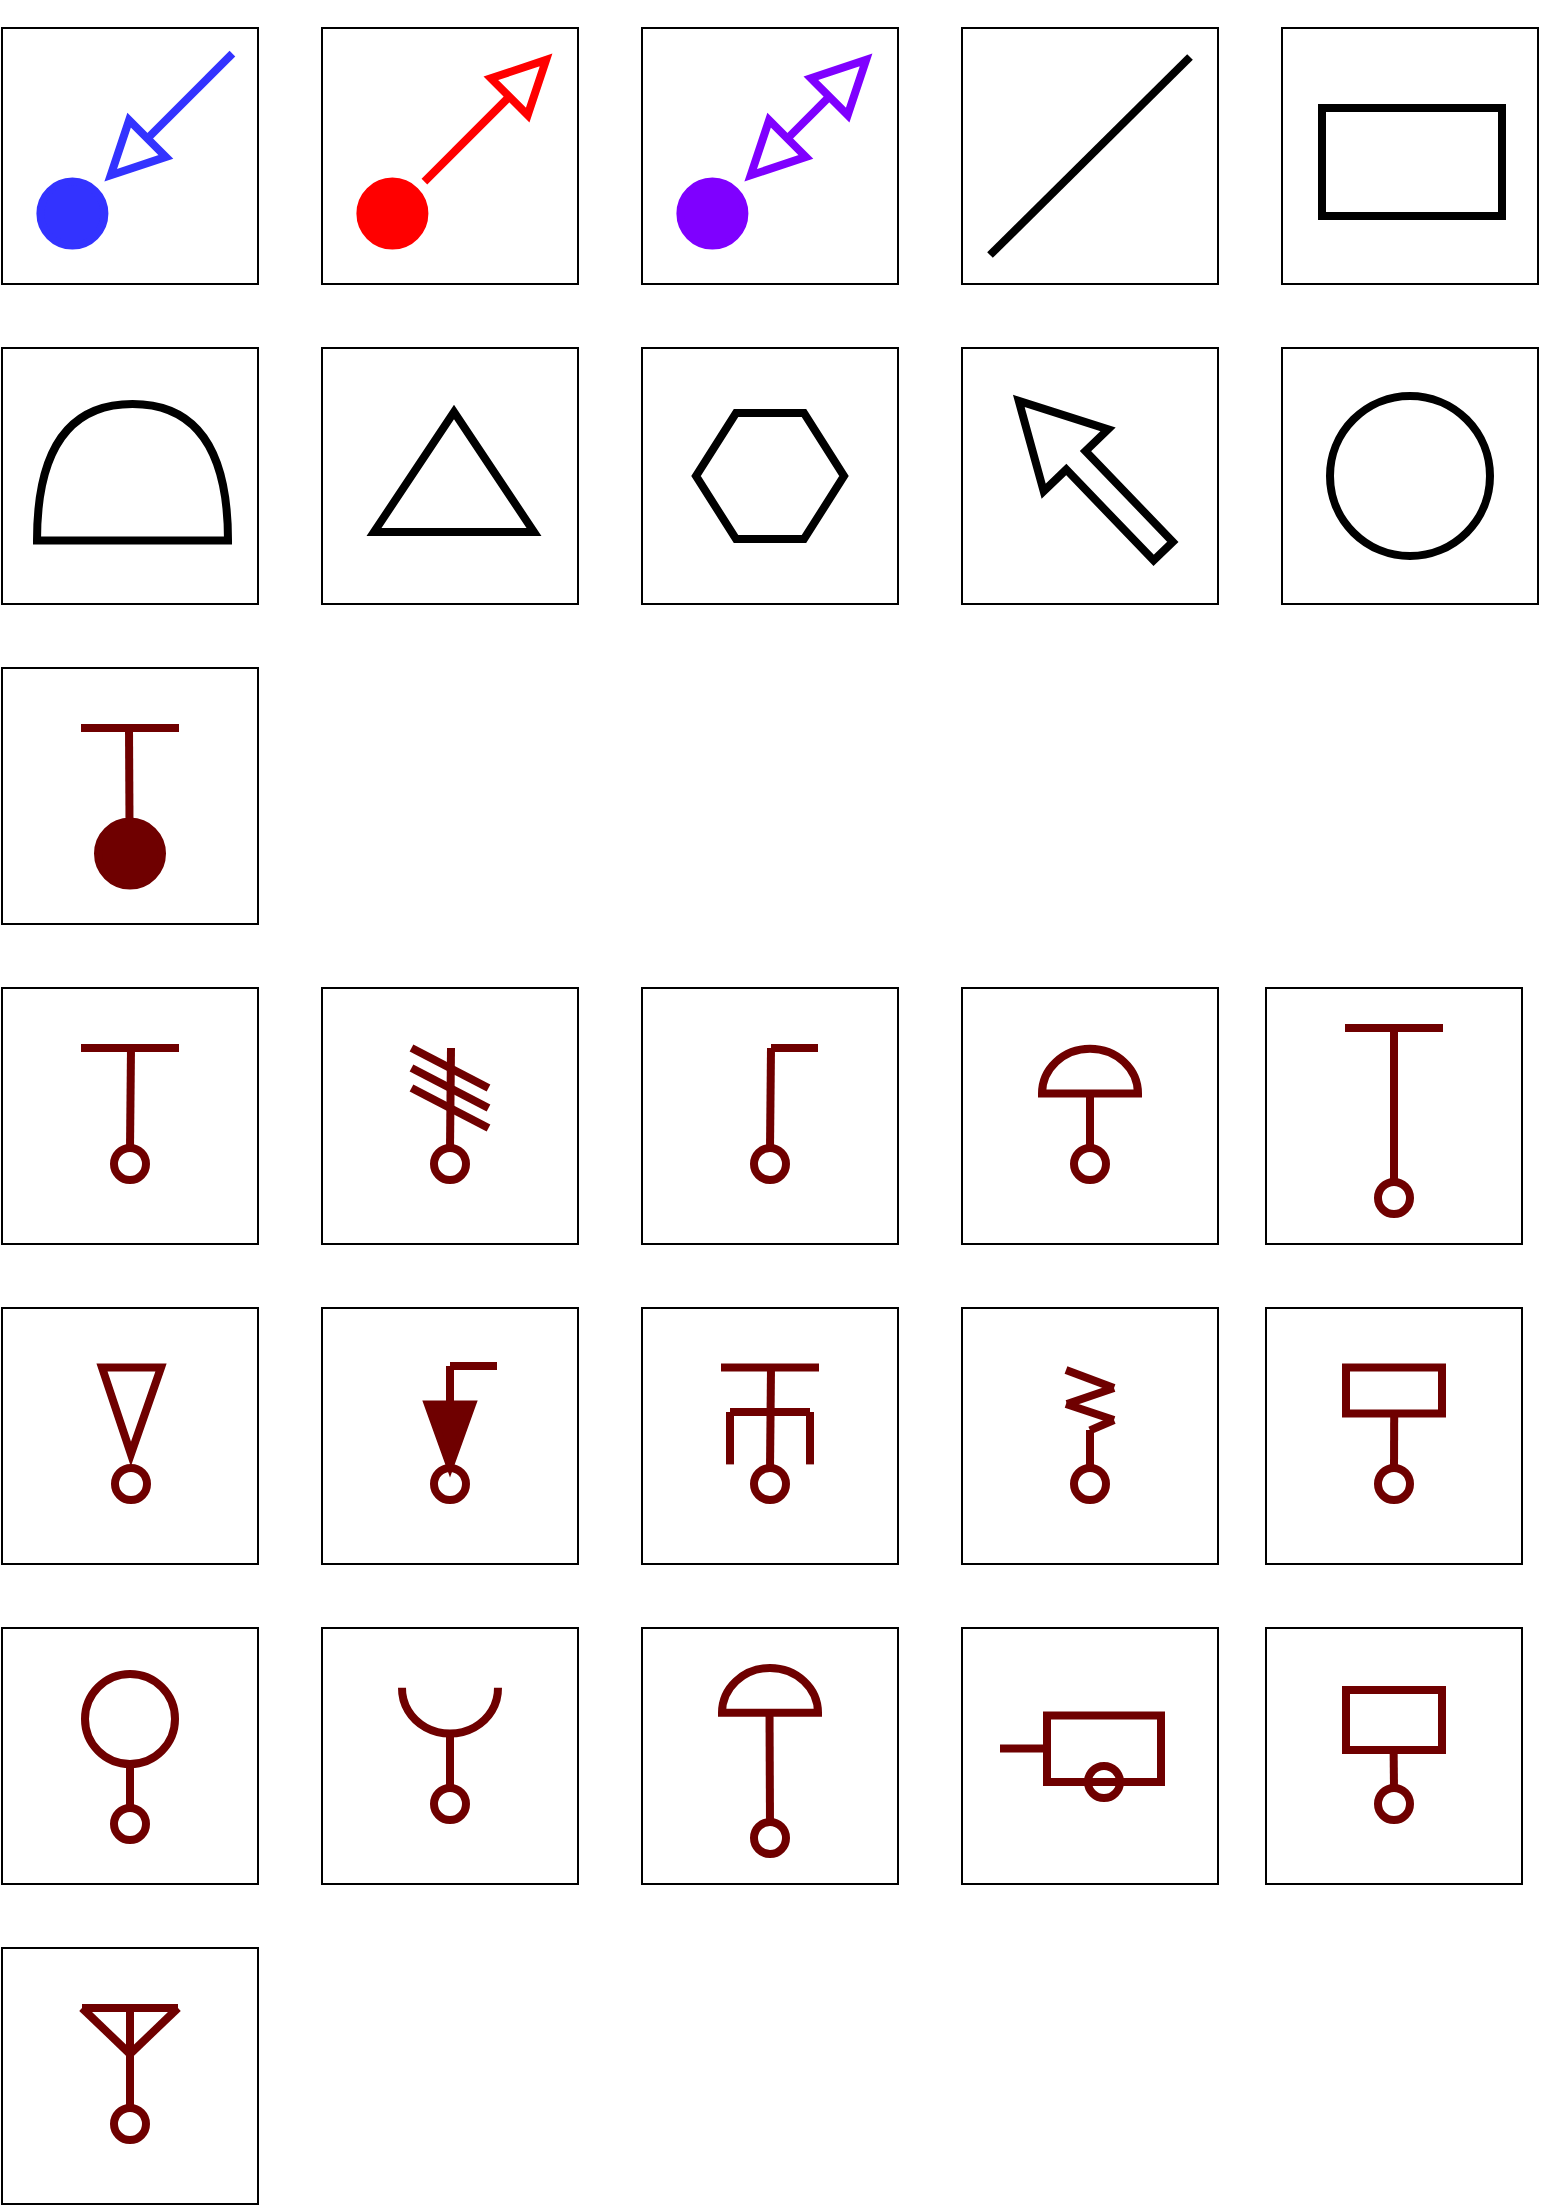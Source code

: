 <mxfile version="20.8.16" type="device" pages="2"><diagram id="C5RBs43oDa-KdzZeNtuy" name="Skey_library"><mxGraphModel dx="1418" dy="637" grid="1" gridSize="1" guides="1" tooltips="1" connect="1" arrows="1" fold="1" page="1" pageScale="1" pageWidth="827" pageHeight="1169" math="0" shadow="0"><root><mxCell id="WIyWlLk6GJQsqaUBKTNV-0"/><mxCell id="WIyWlLk6GJQsqaUBKTNV-1" parent="WIyWlLk6GJQsqaUBKTNV-0"/><mxCell id="C5yRjUSj-Y0laBYEtY_8-11" value="" style="group;aspect=fixed;strokeColor=default;" parent="WIyWlLk6GJQsqaUBKTNV-1" vertex="1" connectable="0"><mxGeometry x="200" y="40" width="128" height="128" as="geometry"/></mxCell><mxCell id="C5yRjUSj-Y0laBYEtY_8-0" value="" style="ellipse;whiteSpace=wrap;html=1;fillColor=#FF0000;strokeWidth=4;strokeColor=#FF0000;fillStyle=solid;" parent="C5yRjUSj-Y0laBYEtY_8-11" vertex="1"><mxGeometry x="19.2" y="76.8" width="32" height="32" as="geometry"/></mxCell><mxCell id="C5yRjUSj-Y0laBYEtY_8-9" value="" style="endArrow=block;html=1;rounded=0;strokeWidth=4;endFill=0;endSize=22;shadow=0;strokeColor=#FF0000;sketch=0;" parent="C5yRjUSj-Y0laBYEtY_8-11" edge="1"><mxGeometry width="50" height="50" relative="1" as="geometry"><mxPoint x="51.2" y="76.8" as="sourcePoint"/><mxPoint x="115.2" y="12.8" as="targetPoint"/></mxGeometry></mxCell><mxCell id="C5yRjUSj-Y0laBYEtY_8-13" value="" style="group;aspect=fixed;strokeColor=default;" parent="WIyWlLk6GJQsqaUBKTNV-1" vertex="1" connectable="0"><mxGeometry x="40" y="40" width="128" height="128" as="geometry"/></mxCell><mxCell id="C5yRjUSj-Y0laBYEtY_8-14" value="" style="ellipse;whiteSpace=wrap;html=1;fillColor=#3333FF;strokeWidth=4;strokeColor=#3333FF;fillStyle=solid;" parent="C5yRjUSj-Y0laBYEtY_8-13" vertex="1"><mxGeometry x="19.2" y="76.8" width="32" height="32" as="geometry"/></mxCell><mxCell id="C5yRjUSj-Y0laBYEtY_8-15" value="" style="endArrow=block;html=1;rounded=0;strokeWidth=4;endFill=0;endSize=22;shadow=0;strokeColor=#3333FF;sketch=0;" parent="C5yRjUSj-Y0laBYEtY_8-13" edge="1"><mxGeometry width="50" height="50" relative="1" as="geometry"><mxPoint x="115.2" y="12.8" as="sourcePoint"/><mxPoint x="51.2" y="76.8" as="targetPoint"/></mxGeometry></mxCell><mxCell id="C5yRjUSj-Y0laBYEtY_8-17" value="" style="group;aspect=fixed;strokeColor=default;" parent="WIyWlLk6GJQsqaUBKTNV-1" vertex="1" connectable="0"><mxGeometry x="360" y="40" width="128" height="128" as="geometry"/></mxCell><mxCell id="C5yRjUSj-Y0laBYEtY_8-18" value="" style="ellipse;whiteSpace=wrap;html=1;fillColor=#7F00FF;strokeWidth=4;strokeColor=#7F00FF;fillStyle=solid;" parent="C5yRjUSj-Y0laBYEtY_8-17" vertex="1"><mxGeometry x="19.2" y="76.8" width="32" height="32" as="geometry"/></mxCell><mxCell id="C5yRjUSj-Y0laBYEtY_8-19" value="" style="endArrow=block;html=1;rounded=0;strokeWidth=4;endFill=0;endSize=22;shadow=0;strokeColor=#7F00FF;sketch=0;startArrow=block;startFill=0;startSize=22;" parent="C5yRjUSj-Y0laBYEtY_8-17" edge="1"><mxGeometry width="50" height="50" relative="1" as="geometry"><mxPoint x="51.2" y="76.8" as="sourcePoint"/><mxPoint x="115.2" y="12.8" as="targetPoint"/></mxGeometry></mxCell><mxCell id="C5yRjUSj-Y0laBYEtY_8-35" value="" style="group" parent="WIyWlLk6GJQsqaUBKTNV-1" vertex="1" connectable="0"><mxGeometry x="520" y="40" width="128" height="128" as="geometry"/></mxCell><mxCell id="C5yRjUSj-Y0laBYEtY_8-30" value="" style="group;strokeColor=default;container=0;" parent="C5yRjUSj-Y0laBYEtY_8-35" vertex="1" connectable="0"><mxGeometry width="128" height="128" as="geometry"/></mxCell><mxCell id="C5yRjUSj-Y0laBYEtY_8-25" value="" style="endArrow=none;html=1;rounded=0;shadow=0;sketch=0;strokeColor=default;strokeWidth=4;startSize=22;endSize=22;" parent="C5yRjUSj-Y0laBYEtY_8-35" edge="1"><mxGeometry width="50" height="50" relative="1" as="geometry"><mxPoint x="14" y="113.5" as="sourcePoint"/><mxPoint x="114" y="14.5" as="targetPoint"/></mxGeometry></mxCell><mxCell id="C5yRjUSj-Y0laBYEtY_8-26" value="" style="group;aspect=fixed;strokeColor=default;container=0;" parent="C5yRjUSj-Y0laBYEtY_8-35" vertex="1" connectable="0"><mxGeometry width="128" height="128" as="geometry"/></mxCell><mxCell id="C5yRjUSj-Y0laBYEtY_8-45" value="" style="group;strokeColor=default;" parent="WIyWlLk6GJQsqaUBKTNV-1" vertex="1" connectable="0"><mxGeometry x="200" y="200" width="128" height="128" as="geometry"/></mxCell><mxCell id="C5yRjUSj-Y0laBYEtY_8-46" value="" style="group;strokeColor=default;container=0;" parent="C5yRjUSj-Y0laBYEtY_8-45" vertex="1" connectable="0"><mxGeometry width="128" height="128" as="geometry"/></mxCell><mxCell id="C5yRjUSj-Y0laBYEtY_8-47" value="" style="group;aspect=fixed;strokeColor=default;container=0;" parent="C5yRjUSj-Y0laBYEtY_8-45" vertex="1" connectable="0"><mxGeometry width="128" height="128" as="geometry"/></mxCell><mxCell id="C5yRjUSj-Y0laBYEtY_8-49" value="" style="triangle;whiteSpace=wrap;html=1;strokeColor=default;strokeWidth=4;fillColor=none;rotation=-90;" parent="C5yRjUSj-Y0laBYEtY_8-45" vertex="1"><mxGeometry x="36" y="22" width="60" height="80" as="geometry"/></mxCell><mxCell id="C5yRjUSj-Y0laBYEtY_8-55" value="" style="group;strokeColor=default;" parent="WIyWlLk6GJQsqaUBKTNV-1" vertex="1" connectable="0"><mxGeometry x="360" y="200" width="128" height="128" as="geometry"/></mxCell><mxCell id="C5yRjUSj-Y0laBYEtY_8-51" value="" style="group;strokeColor=none;container=0;" parent="C5yRjUSj-Y0laBYEtY_8-55" vertex="1" connectable="0"><mxGeometry width="128" height="128" as="geometry"/></mxCell><mxCell id="C5yRjUSj-Y0laBYEtY_8-54" value="" style="shape=hexagon;perimeter=hexagonPerimeter2;whiteSpace=wrap;html=1;fixedSize=1;strokeColor=default;strokeWidth=4;fillColor=none;" parent="C5yRjUSj-Y0laBYEtY_8-55" vertex="1"><mxGeometry x="27" y="32.5" width="74" height="63" as="geometry"/></mxCell><mxCell id="wAucEVOTwFkAC6QbOUfG-0" value="" style="group;aspect=fixed;strokeColor=default;container=0;" parent="WIyWlLk6GJQsqaUBKTNV-1" vertex="1" connectable="0"><mxGeometry x="520" y="200" width="128" height="128" as="geometry"/></mxCell><mxCell id="DEldIbdEKuUgUX4D_RQV-1" value="" style="group;strokeColor=default;container=0;" parent="WIyWlLk6GJQsqaUBKTNV-1" vertex="1" connectable="0"><mxGeometry x="680" y="200" width="128" height="128" as="geometry"/></mxCell><mxCell id="DEldIbdEKuUgUX4D_RQV-4" value="" style="ellipse;whiteSpace=wrap;html=1;aspect=fixed;strokeWidth=4;strokeColor=default;fillColor=none;" parent="WIyWlLk6GJQsqaUBKTNV-1" vertex="1"><mxGeometry x="704" y="224" width="80" height="80" as="geometry"/></mxCell><mxCell id="C5yRjUSj-Y0laBYEtY_8-40" value="" style="group;strokeColor=default;container=0;" parent="WIyWlLk6GJQsqaUBKTNV-1" vertex="1" connectable="0"><mxGeometry x="680" y="40" width="128" height="128" as="geometry"/></mxCell><mxCell id="C5yRjUSj-Y0laBYEtY_8-43" value="" style="rounded=0;whiteSpace=wrap;html=1;strokeColor=default;strokeWidth=4;fillColor=none;" parent="WIyWlLk6GJQsqaUBKTNV-1" vertex="1"><mxGeometry x="700" y="80" width="90" height="54" as="geometry"/></mxCell><mxCell id="C5yRjUSj-Y0laBYEtY_8-31" value="" style="group;strokeColor=default;container=0;" parent="WIyWlLk6GJQsqaUBKTNV-1" vertex="1" connectable="0"><mxGeometry x="40" y="200" width="128" height="128" as="geometry"/></mxCell><mxCell id="C5yRjUSj-Y0laBYEtY_8-36" value="" style="shape=or;whiteSpace=wrap;html=1;strokeColor=default;strokeWidth=4;fillColor=none;rotation=-90;container=0;" parent="WIyWlLk6GJQsqaUBKTNV-1" vertex="1"><mxGeometry x="71.13" y="214.38" width="68.25" height="95.5" as="geometry"/></mxCell><mxCell id="ZqiBykE4SfliCQUj3cyH-0" value="" style="group;aspect=fixed;strokeColor=default;container=0;" parent="WIyWlLk6GJQsqaUBKTNV-1" vertex="1" connectable="0"><mxGeometry x="40" y="360" width="128" height="128" as="geometry"/></mxCell><mxCell id="ZqiBykE4SfliCQUj3cyH-7" value="" style="endArrow=none;html=1;rounded=0;strokeWidth=4;fillColor=#a20025;strokeColor=#6F0000;" parent="WIyWlLk6GJQsqaUBKTNV-1" edge="1"><mxGeometry width="50" height="50" relative="1" as="geometry"><mxPoint x="79.5" y="390" as="sourcePoint"/><mxPoint x="128.5" y="390" as="targetPoint"/></mxGeometry></mxCell><mxCell id="ZqiBykE4SfliCQUj3cyH-8" value="" style="endArrow=none;html=1;rounded=0;strokeWidth=4;exitX=0.5;exitY=0;exitDx=0;exitDy=0;fillColor=#a20025;strokeColor=#6F0000;" parent="WIyWlLk6GJQsqaUBKTNV-1" edge="1"><mxGeometry width="50" height="50" relative="1" as="geometry"><mxPoint x="103.75" y="436.8" as="sourcePoint"/><mxPoint x="103.5" y="390" as="targetPoint"/></mxGeometry></mxCell><mxCell id="vkVBgSAM_mNz1SEMtf57-0" value="" style="group;aspect=fixed;strokeColor=default;container=0;" parent="WIyWlLk6GJQsqaUBKTNV-1" vertex="1" connectable="0"><mxGeometry x="40" y="520" width="128" height="128" as="geometry"/></mxCell><mxCell id="vkVBgSAM_mNz1SEMtf57-1" value="" style="ellipse;whiteSpace=wrap;html=1;fillColor=none;strokeWidth=4;strokeColor=#6F0000;fontColor=#ffffff;aspect=fixed;" parent="WIyWlLk6GJQsqaUBKTNV-1" vertex="1"><mxGeometry x="96" y="600" width="16" height="16" as="geometry"/></mxCell><mxCell id="vkVBgSAM_mNz1SEMtf57-2" value="" style="endArrow=none;html=1;rounded=0;strokeWidth=4;fillColor=#a20025;strokeColor=#6F0000;" parent="WIyWlLk6GJQsqaUBKTNV-1" edge="1"><mxGeometry width="50" height="50" relative="1" as="geometry"><mxPoint x="79.5" y="550" as="sourcePoint"/><mxPoint x="128.5" y="550" as="targetPoint"/></mxGeometry></mxCell><mxCell id="vkVBgSAM_mNz1SEMtf57-3" value="" style="endArrow=none;html=1;rounded=0;strokeWidth=4;exitX=0.5;exitY=0;exitDx=0;exitDy=0;fillColor=#a20025;strokeColor=#6F0000;" parent="WIyWlLk6GJQsqaUBKTNV-1" source="vkVBgSAM_mNz1SEMtf57-1" edge="1"><mxGeometry width="50" height="50" relative="1" as="geometry"><mxPoint x="103.62" y="600" as="sourcePoint"/><mxPoint x="104.5" y="550" as="targetPoint"/></mxGeometry></mxCell><mxCell id="vkVBgSAM_mNz1SEMtf57-4" value="" style="group;aspect=fixed;strokeColor=default;container=0;" parent="WIyWlLk6GJQsqaUBKTNV-1" vertex="1" connectable="0"><mxGeometry x="672" y="520" width="128" height="128" as="geometry"/></mxCell><mxCell id="vkVBgSAM_mNz1SEMtf57-5" value="" style="ellipse;whiteSpace=wrap;html=1;fillColor=none;strokeWidth=4;strokeColor=#6F0000;fontColor=#ffffff;aspect=fixed;" parent="WIyWlLk6GJQsqaUBKTNV-1" vertex="1"><mxGeometry x="728" y="617" width="16" height="16" as="geometry"/></mxCell><mxCell id="vkVBgSAM_mNz1SEMtf57-6" value="" style="endArrow=none;html=1;rounded=0;strokeWidth=4;fillColor=#a20025;strokeColor=#6F0000;" parent="WIyWlLk6GJQsqaUBKTNV-1" edge="1"><mxGeometry width="50" height="50" relative="1" as="geometry"><mxPoint x="711.5" y="540" as="sourcePoint"/><mxPoint x="760.5" y="540" as="targetPoint"/></mxGeometry></mxCell><mxCell id="vkVBgSAM_mNz1SEMtf57-7" value="" style="endArrow=none;html=1;rounded=0;strokeWidth=4;exitX=0.5;exitY=0;exitDx=0;exitDy=0;fillColor=#a20025;strokeColor=#6F0000;" parent="WIyWlLk6GJQsqaUBKTNV-1" source="vkVBgSAM_mNz1SEMtf57-5" edge="1"><mxGeometry width="50" height="50" relative="1" as="geometry"><mxPoint x="735.62" y="600" as="sourcePoint"/><mxPoint x="736" y="540" as="targetPoint"/></mxGeometry></mxCell><mxCell id="vkVBgSAM_mNz1SEMtf57-8" value="" style="group;aspect=fixed;strokeColor=default;container=0;" parent="WIyWlLk6GJQsqaUBKTNV-1" vertex="1" connectable="0"><mxGeometry x="200" y="520" width="128" height="128" as="geometry"/></mxCell><mxCell id="vkVBgSAM_mNz1SEMtf57-9" value="" style="ellipse;whiteSpace=wrap;html=1;fillColor=none;strokeWidth=4;strokeColor=#6F0000;fontColor=#ffffff;aspect=fixed;" parent="WIyWlLk6GJQsqaUBKTNV-1" vertex="1"><mxGeometry x="256" y="600" width="16" height="16" as="geometry"/></mxCell><mxCell id="vkVBgSAM_mNz1SEMtf57-10" value="" style="endArrow=none;html=1;rounded=0;strokeWidth=4;fillColor=#a20025;strokeColor=#6F0000;" parent="WIyWlLk6GJQsqaUBKTNV-1" edge="1"><mxGeometry width="50" height="50" relative="1" as="geometry"><mxPoint x="244.75" y="570" as="sourcePoint"/><mxPoint x="283.25" y="590" as="targetPoint"/></mxGeometry></mxCell><mxCell id="vkVBgSAM_mNz1SEMtf57-11" value="" style="endArrow=none;html=1;rounded=0;strokeWidth=4;exitX=0.5;exitY=0;exitDx=0;exitDy=0;fillColor=#a20025;strokeColor=#6F0000;" parent="WIyWlLk6GJQsqaUBKTNV-1" source="vkVBgSAM_mNz1SEMtf57-9" edge="1"><mxGeometry width="50" height="50" relative="1" as="geometry"><mxPoint x="263.62" y="600" as="sourcePoint"/><mxPoint x="264.5" y="550" as="targetPoint"/></mxGeometry></mxCell><mxCell id="vkVBgSAM_mNz1SEMtf57-12" value="" style="endArrow=none;html=1;rounded=0;strokeWidth=4;fillColor=#a20025;strokeColor=#6F0000;" parent="WIyWlLk6GJQsqaUBKTNV-1" edge="1"><mxGeometry width="50" height="50" relative="1" as="geometry"><mxPoint x="244.75" y="560" as="sourcePoint"/><mxPoint x="283.25" y="580" as="targetPoint"/></mxGeometry></mxCell><mxCell id="vkVBgSAM_mNz1SEMtf57-13" value="" style="endArrow=none;html=1;rounded=0;strokeWidth=4;fillColor=#a20025;strokeColor=#6F0000;" parent="WIyWlLk6GJQsqaUBKTNV-1" edge="1"><mxGeometry width="50" height="50" relative="1" as="geometry"><mxPoint x="244.75" y="550" as="sourcePoint"/><mxPoint x="283.25" y="570" as="targetPoint"/></mxGeometry></mxCell><mxCell id="vkVBgSAM_mNz1SEMtf57-14" value="" style="group;aspect=fixed;strokeColor=default;container=0;" parent="WIyWlLk6GJQsqaUBKTNV-1" vertex="1" connectable="0"><mxGeometry x="360" y="520" width="128" height="128" as="geometry"/></mxCell><mxCell id="vkVBgSAM_mNz1SEMtf57-15" value="" style="ellipse;whiteSpace=wrap;html=1;fillColor=none;strokeWidth=4;strokeColor=#6F0000;fontColor=#ffffff;aspect=fixed;" parent="WIyWlLk6GJQsqaUBKTNV-1" vertex="1"><mxGeometry x="416" y="600" width="16" height="16" as="geometry"/></mxCell><mxCell id="vkVBgSAM_mNz1SEMtf57-17" value="" style="endArrow=none;html=1;rounded=0;strokeWidth=4;exitX=0.5;exitY=0;exitDx=0;exitDy=0;fillColor=#a20025;strokeColor=#6F0000;" parent="WIyWlLk6GJQsqaUBKTNV-1" source="vkVBgSAM_mNz1SEMtf57-15" edge="1"><mxGeometry width="50" height="50" relative="1" as="geometry"><mxPoint x="423.62" y="600" as="sourcePoint"/><mxPoint x="424.5" y="550" as="targetPoint"/></mxGeometry></mxCell><mxCell id="vkVBgSAM_mNz1SEMtf57-20" value="" style="endArrow=none;html=1;rounded=0;strokeWidth=4;fillColor=#a20025;strokeColor=#6F0000;" parent="WIyWlLk6GJQsqaUBKTNV-1" edge="1"><mxGeometry width="50" height="50" relative="1" as="geometry"><mxPoint x="424.5" y="550" as="sourcePoint"/><mxPoint x="448" y="550" as="targetPoint"/></mxGeometry></mxCell><mxCell id="vkVBgSAM_mNz1SEMtf57-21" value="" style="group;aspect=fixed;strokeColor=default;container=0;" parent="WIyWlLk6GJQsqaUBKTNV-1" vertex="1" connectable="0"><mxGeometry x="520" y="520" width="128" height="128" as="geometry"/></mxCell><mxCell id="vkVBgSAM_mNz1SEMtf57-22" value="" style="ellipse;whiteSpace=wrap;html=1;fillColor=none;strokeWidth=4;strokeColor=#6F0000;fontColor=#ffffff;aspect=fixed;" parent="WIyWlLk6GJQsqaUBKTNV-1" vertex="1"><mxGeometry x="576" y="600" width="16" height="16" as="geometry"/></mxCell><mxCell id="vkVBgSAM_mNz1SEMtf57-23" value="" style="endArrow=none;html=1;rounded=0;strokeWidth=4;exitX=0.5;exitY=0;exitDx=0;exitDy=0;fillColor=#a20025;strokeColor=#6F0000;" parent="WIyWlLk6GJQsqaUBKTNV-1" source="vkVBgSAM_mNz1SEMtf57-22" edge="1"><mxGeometry width="50" height="50" relative="1" as="geometry"><mxPoint x="583.62" y="600" as="sourcePoint"/><mxPoint x="584" y="572" as="targetPoint"/></mxGeometry></mxCell><mxCell id="vkVBgSAM_mNz1SEMtf57-26" value="" style="verticalLabelPosition=bottom;verticalAlign=top;html=1;shape=mxgraph.basic.half_circle;strokeColor=#6F0000;rotation=-180;fillColor=none;fontColor=#ffffff;strokeWidth=4;" parent="WIyWlLk6GJQsqaUBKTNV-1" vertex="1"><mxGeometry x="560" y="550.4" width="48" height="22.4" as="geometry"/></mxCell><mxCell id="vkVBgSAM_mNz1SEMtf57-29" value="" style="group;aspect=fixed;strokeColor=default;container=0;" parent="WIyWlLk6GJQsqaUBKTNV-1" vertex="1" connectable="0"><mxGeometry x="40" y="680" width="128" height="128" as="geometry"/></mxCell><mxCell id="vkVBgSAM_mNz1SEMtf57-30" value="" style="ellipse;whiteSpace=wrap;html=1;fillColor=none;strokeWidth=4;strokeColor=#6F0000;fontColor=#ffffff;aspect=fixed;" parent="WIyWlLk6GJQsqaUBKTNV-1" vertex="1"><mxGeometry x="96.5" y="760" width="16" height="16" as="geometry"/></mxCell><mxCell id="vkVBgSAM_mNz1SEMtf57-33" value="" style="group;aspect=fixed;strokeColor=default;container=0;" parent="WIyWlLk6GJQsqaUBKTNV-1" vertex="1" connectable="0"><mxGeometry x="360" y="840" width="128" height="128" as="geometry"/></mxCell><mxCell id="vkVBgSAM_mNz1SEMtf57-34" value="" style="ellipse;whiteSpace=wrap;html=1;fillColor=none;strokeWidth=4;strokeColor=#6F0000;fontColor=#ffffff;aspect=fixed;" parent="WIyWlLk6GJQsqaUBKTNV-1" vertex="1"><mxGeometry x="416" y="937" width="16" height="16" as="geometry"/></mxCell><mxCell id="vkVBgSAM_mNz1SEMtf57-36" value="" style="endArrow=none;html=1;rounded=0;strokeWidth=4;exitX=0.5;exitY=0;exitDx=0;exitDy=0;fillColor=#a20025;strokeColor=#6F0000;entryX=0.505;entryY=-0.047;entryDx=0;entryDy=0;entryPerimeter=0;" parent="WIyWlLk6GJQsqaUBKTNV-1" source="vkVBgSAM_mNz1SEMtf57-34" target="vkVBgSAM_mNz1SEMtf57-56" edge="1"><mxGeometry width="50" height="50" relative="1" as="geometry"><mxPoint x="423.62" y="920" as="sourcePoint"/><mxPoint x="424" y="860" as="targetPoint"/></mxGeometry></mxCell><mxCell id="vkVBgSAM_mNz1SEMtf57-37" value="" style="group;aspect=fixed;strokeColor=default;container=0;" parent="WIyWlLk6GJQsqaUBKTNV-1" vertex="1" connectable="0"><mxGeometry x="200" y="680" width="128" height="128" as="geometry"/></mxCell><mxCell id="vkVBgSAM_mNz1SEMtf57-38" value="" style="ellipse;whiteSpace=wrap;html=1;fillColor=none;strokeWidth=4;strokeColor=#6F0000;fontColor=#ffffff;aspect=fixed;" parent="WIyWlLk6GJQsqaUBKTNV-1" vertex="1"><mxGeometry x="256" y="760" width="16" height="16" as="geometry"/></mxCell><mxCell id="vkVBgSAM_mNz1SEMtf57-40" value="" style="endArrow=none;html=1;rounded=0;strokeWidth=4;fillColor=#a20025;strokeColor=#6F0000;exitX=0.5;exitY=1;exitDx=0;exitDy=0;exitPerimeter=0;" parent="WIyWlLk6GJQsqaUBKTNV-1" source="vkVBgSAM_mNz1SEMtf57-52" edge="1"><mxGeometry width="50" height="50" relative="1" as="geometry"><mxPoint x="264.25" y="729.2" as="sourcePoint"/><mxPoint x="264" y="709" as="targetPoint"/></mxGeometry></mxCell><mxCell id="vkVBgSAM_mNz1SEMtf57-43" value="" style="group;aspect=fixed;strokeColor=default;container=0;" parent="WIyWlLk6GJQsqaUBKTNV-1" vertex="1" connectable="0"><mxGeometry x="360" y="680" width="128" height="128" as="geometry"/></mxCell><mxCell id="vkVBgSAM_mNz1SEMtf57-44" value="" style="ellipse;whiteSpace=wrap;html=1;fillColor=none;strokeWidth=4;strokeColor=#6F0000;fontColor=#ffffff;aspect=fixed;" parent="WIyWlLk6GJQsqaUBKTNV-1" vertex="1"><mxGeometry x="416" y="760" width="16" height="16" as="geometry"/></mxCell><mxCell id="vkVBgSAM_mNz1SEMtf57-45" value="" style="endArrow=none;html=1;rounded=0;strokeWidth=4;exitX=0.5;exitY=0;exitDx=0;exitDy=0;fillColor=#a20025;strokeColor=#6F0000;" parent="WIyWlLk6GJQsqaUBKTNV-1" source="vkVBgSAM_mNz1SEMtf57-44" edge="1"><mxGeometry width="50" height="50" relative="1" as="geometry"><mxPoint x="423.62" y="760" as="sourcePoint"/><mxPoint x="424.5" y="710" as="targetPoint"/></mxGeometry></mxCell><mxCell id="vkVBgSAM_mNz1SEMtf57-46" value="" style="endArrow=none;html=1;rounded=0;strokeWidth=4;fillColor=#a20025;strokeColor=#6F0000;" parent="WIyWlLk6GJQsqaUBKTNV-1" edge="1"><mxGeometry width="50" height="50" relative="1" as="geometry"><mxPoint x="444" y="732" as="sourcePoint"/><mxPoint x="444" y="758.2" as="targetPoint"/></mxGeometry></mxCell><mxCell id="vkVBgSAM_mNz1SEMtf57-47" value="" style="group;aspect=fixed;strokeColor=default;container=0;" parent="WIyWlLk6GJQsqaUBKTNV-1" vertex="1" connectable="0"><mxGeometry x="520" y="680" width="128" height="128" as="geometry"/></mxCell><mxCell id="vkVBgSAM_mNz1SEMtf57-48" value="" style="ellipse;whiteSpace=wrap;html=1;fillColor=none;strokeWidth=4;strokeColor=#6F0000;fontColor=#ffffff;aspect=fixed;" parent="WIyWlLk6GJQsqaUBKTNV-1" vertex="1"><mxGeometry x="576" y="760" width="16" height="16" as="geometry"/></mxCell><mxCell id="vkVBgSAM_mNz1SEMtf57-49" value="" style="endArrow=none;html=1;rounded=0;strokeWidth=4;exitX=0.5;exitY=0;exitDx=0;exitDy=0;fillColor=#a20025;strokeColor=#6F0000;" parent="WIyWlLk6GJQsqaUBKTNV-1" source="vkVBgSAM_mNz1SEMtf57-48" edge="1"><mxGeometry width="50" height="50" relative="1" as="geometry"><mxPoint x="583.62" y="760" as="sourcePoint"/><mxPoint x="584" y="741" as="targetPoint"/></mxGeometry></mxCell><mxCell id="vkVBgSAM_mNz1SEMtf57-51" value="" style="verticalLabelPosition=bottom;verticalAlign=top;html=1;shape=mxgraph.basic.acute_triangle;dx=0.51;strokeColor=#6F0000;strokeWidth=4;fillColor=none;rotation=-180;fontColor=#ffffff;" parent="WIyWlLk6GJQsqaUBKTNV-1" vertex="1"><mxGeometry x="90" y="709.8" width="29.5" height="43.2" as="geometry"/></mxCell><mxCell id="vkVBgSAM_mNz1SEMtf57-52" value="" style="verticalLabelPosition=bottom;verticalAlign=top;html=1;shape=mxgraph.basic.acute_triangle;dx=0.5;strokeColor=#6F0000;strokeWidth=4;fillColor=#6F0000;rotation=-180;fontColor=#ffffff;" parent="WIyWlLk6GJQsqaUBKTNV-1" vertex="1"><mxGeometry x="253" y="728.2" width="22" height="30.6" as="geometry"/></mxCell><mxCell id="vkVBgSAM_mNz1SEMtf57-55" value="" style="endArrow=none;html=1;rounded=0;strokeWidth=4;fillColor=#a20025;strokeColor=#6F0000;" parent="WIyWlLk6GJQsqaUBKTNV-1" edge="1"><mxGeometry width="50" height="50" relative="1" as="geometry"><mxPoint x="264" y="709" as="sourcePoint"/><mxPoint x="287.5" y="709" as="targetPoint"/></mxGeometry></mxCell><mxCell id="vkVBgSAM_mNz1SEMtf57-56" value="" style="verticalLabelPosition=bottom;verticalAlign=top;html=1;shape=mxgraph.basic.half_circle;strokeColor=#6F0000;rotation=-180;fillColor=none;fontColor=#ffffff;strokeWidth=4;" parent="WIyWlLk6GJQsqaUBKTNV-1" vertex="1"><mxGeometry x="400" y="860" width="48" height="22.4" as="geometry"/></mxCell><mxCell id="vkVBgSAM_mNz1SEMtf57-57" value="" style="endArrow=none;html=1;rounded=0;strokeWidth=4;fillColor=#a20025;strokeColor=#6F0000;" parent="WIyWlLk6GJQsqaUBKTNV-1" edge="1"><mxGeometry width="50" height="50" relative="1" as="geometry"><mxPoint x="399.5" y="709.8" as="sourcePoint"/><mxPoint x="448.5" y="709.8" as="targetPoint"/></mxGeometry></mxCell><mxCell id="vkVBgSAM_mNz1SEMtf57-58" value="" style="endArrow=none;html=1;rounded=0;strokeWidth=4;fillColor=#a20025;strokeColor=#6F0000;" parent="WIyWlLk6GJQsqaUBKTNV-1" edge="1"><mxGeometry width="50" height="50" relative="1" as="geometry"><mxPoint x="404" y="732" as="sourcePoint"/><mxPoint x="444" y="732" as="targetPoint"/></mxGeometry></mxCell><mxCell id="vkVBgSAM_mNz1SEMtf57-59" value="" style="endArrow=none;html=1;rounded=0;strokeWidth=4;fillColor=#a20025;strokeColor=#6F0000;" parent="WIyWlLk6GJQsqaUBKTNV-1" edge="1"><mxGeometry width="50" height="50" relative="1" as="geometry"><mxPoint x="404" y="732" as="sourcePoint"/><mxPoint x="404" y="758.2" as="targetPoint"/></mxGeometry></mxCell><mxCell id="vkVBgSAM_mNz1SEMtf57-60" value="" style="group;aspect=fixed;strokeColor=default;container=0;" parent="WIyWlLk6GJQsqaUBKTNV-1" vertex="1" connectable="0"><mxGeometry x="672" y="680" width="128" height="128" as="geometry"/></mxCell><mxCell id="vkVBgSAM_mNz1SEMtf57-61" value="" style="ellipse;whiteSpace=wrap;html=1;fillColor=none;strokeWidth=4;strokeColor=#6F0000;fontColor=#ffffff;aspect=fixed;" parent="WIyWlLk6GJQsqaUBKTNV-1" vertex="1"><mxGeometry x="728" y="760" width="16" height="16" as="geometry"/></mxCell><mxCell id="vkVBgSAM_mNz1SEMtf57-62" value="" style="endArrow=none;html=1;rounded=0;strokeWidth=4;exitX=0.5;exitY=0;exitDx=0;exitDy=0;fillColor=#a20025;strokeColor=#6F0000;entryX=0.502;entryY=0.99;entryDx=0;entryDy=0;entryPerimeter=0;" parent="WIyWlLk6GJQsqaUBKTNV-1" source="vkVBgSAM_mNz1SEMtf57-61" edge="1"><mxGeometry width="50" height="50" relative="1" as="geometry"><mxPoint x="735.62" y="760" as="sourcePoint"/><mxPoint x="736.096" y="732.77" as="targetPoint"/></mxGeometry></mxCell><mxCell id="vkVBgSAM_mNz1SEMtf57-64" value="" style="endArrow=none;html=1;rounded=0;strokeWidth=4;fillColor=#a20025;strokeColor=#6F0000;" parent="WIyWlLk6GJQsqaUBKTNV-1" edge="1"><mxGeometry width="50" height="50" relative="1" as="geometry"><mxPoint x="596" y="736" as="sourcePoint"/><mxPoint x="584" y="741.2" as="targetPoint"/></mxGeometry></mxCell><mxCell id="vkVBgSAM_mNz1SEMtf57-65" value="" style="endArrow=none;html=1;rounded=0;strokeWidth=4;fillColor=#a20025;strokeColor=#6F0000;" parent="WIyWlLk6GJQsqaUBKTNV-1" edge="1"><mxGeometry width="50" height="50" relative="1" as="geometry"><mxPoint x="572" y="728" as="sourcePoint"/><mxPoint x="596" y="736" as="targetPoint"/></mxGeometry></mxCell><mxCell id="vkVBgSAM_mNz1SEMtf57-67" value="" style="endArrow=none;html=1;rounded=0;strokeWidth=4;fillColor=#a20025;strokeColor=#6F0000;" parent="WIyWlLk6GJQsqaUBKTNV-1" edge="1"><mxGeometry width="50" height="50" relative="1" as="geometry"><mxPoint x="572.5" y="728" as="sourcePoint"/><mxPoint x="596" y="720" as="targetPoint"/></mxGeometry></mxCell><mxCell id="vkVBgSAM_mNz1SEMtf57-68" value="" style="endArrow=none;html=1;rounded=0;strokeWidth=4;fillColor=#a20025;strokeColor=#6F0000;" parent="WIyWlLk6GJQsqaUBKTNV-1" edge="1"><mxGeometry width="50" height="50" relative="1" as="geometry"><mxPoint x="572" y="711" as="sourcePoint"/><mxPoint x="596" y="720" as="targetPoint"/></mxGeometry></mxCell><mxCell id="vkVBgSAM_mNz1SEMtf57-70" value="" style="verticalLabelPosition=bottom;verticalAlign=top;html=1;shape=mxgraph.basic.rect;fillColor2=none;strokeWidth=4;size=20;indent=5;strokeColor=#6F0000;fillColor=none;fontColor=#ffffff;" parent="WIyWlLk6GJQsqaUBKTNV-1" vertex="1"><mxGeometry x="712" y="709.8" width="48" height="23" as="geometry"/></mxCell><mxCell id="vkVBgSAM_mNz1SEMtf57-71" value="" style="group;aspect=fixed;strokeColor=default;container=0;" parent="WIyWlLk6GJQsqaUBKTNV-1" vertex="1" connectable="0"><mxGeometry x="40" y="840" width="128" height="128" as="geometry"/></mxCell><mxCell id="vkVBgSAM_mNz1SEMtf57-72" value="" style="ellipse;whiteSpace=wrap;html=1;fillColor=none;strokeWidth=4;strokeColor=#6F0000;fontColor=#ffffff;aspect=fixed;" parent="WIyWlLk6GJQsqaUBKTNV-1" vertex="1"><mxGeometry x="96" y="930" width="16" height="16" as="geometry"/></mxCell><mxCell id="vkVBgSAM_mNz1SEMtf57-80" value="" style="group;aspect=fixed;strokeColor=default;container=0;" parent="WIyWlLk6GJQsqaUBKTNV-1" vertex="1" connectable="0"><mxGeometry x="520" y="840" width="128" height="128" as="geometry"/></mxCell><mxCell id="vkVBgSAM_mNz1SEMtf57-81" value="" style="ellipse;whiteSpace=wrap;html=1;fillColor=none;strokeWidth=4;strokeColor=#6F0000;fontColor=#ffffff;aspect=fixed;" parent="WIyWlLk6GJQsqaUBKTNV-1" vertex="1"><mxGeometry x="583" y="909" width="16" height="16" as="geometry"/></mxCell><mxCell id="vkVBgSAM_mNz1SEMtf57-89" value="" style="group;aspect=fixed;strokeColor=default;container=0;fillColor=none;" parent="WIyWlLk6GJQsqaUBKTNV-1" vertex="1" connectable="0"><mxGeometry x="672" y="840" width="128" height="128" as="geometry"/></mxCell><mxCell id="vkVBgSAM_mNz1SEMtf57-90" value="" style="ellipse;whiteSpace=wrap;html=1;fillColor=none;strokeWidth=4;strokeColor=#6F0000;fontColor=#ffffff;aspect=fixed;" parent="WIyWlLk6GJQsqaUBKTNV-1" vertex="1"><mxGeometry x="728" y="920" width="16" height="16" as="geometry"/></mxCell><mxCell id="vkVBgSAM_mNz1SEMtf57-91" value="" style="endArrow=none;html=1;rounded=0;strokeWidth=4;exitX=0.5;exitY=0;exitDx=0;exitDy=0;fillColor=#a20025;strokeColor=#6F0000;entryX=0.496;entryY=1.018;entryDx=0;entryDy=0;entryPerimeter=0;" parent="WIyWlLk6GJQsqaUBKTNV-1" source="vkVBgSAM_mNz1SEMtf57-90" target="vkVBgSAM_mNz1SEMtf57-113" edge="1"><mxGeometry width="50" height="50" relative="1" as="geometry"><mxPoint x="735.62" y="920" as="sourcePoint"/><mxPoint x="736.096" y="892.77" as="targetPoint"/></mxGeometry></mxCell><mxCell id="vkVBgSAM_mNz1SEMtf57-96" value="" style="verticalLabelPosition=bottom;verticalAlign=top;html=1;shape=mxgraph.basic.rect;fillColor2=none;strokeWidth=4;size=20;indent=5;strokeColor=#6F0000;fillColor=none;fontColor=#ffffff;" parent="WIyWlLk6GJQsqaUBKTNV-1" vertex="1"><mxGeometry x="562.5" y="883.8" width="57" height="33.2" as="geometry"/></mxCell><mxCell id="vkVBgSAM_mNz1SEMtf57-98" value="" style="endArrow=none;html=1;rounded=0;strokeWidth=4;exitX=0.5;exitY=0;exitDx=0;exitDy=0;fillColor=#a20025;strokeColor=#6F0000;entryX=0.5;entryY=1;entryDx=0;entryDy=0;" parent="WIyWlLk6GJQsqaUBKTNV-1" source="vkVBgSAM_mNz1SEMtf57-72" target="vkVBgSAM_mNz1SEMtf57-111" edge="1"><mxGeometry width="50" height="50" relative="1" as="geometry"><mxPoint x="104.5" y="930" as="sourcePoint"/><mxPoint x="104.0" y="902.845" as="targetPoint"/></mxGeometry></mxCell><mxCell id="vkVBgSAM_mNz1SEMtf57-104" value="" style="group;aspect=fixed;strokeColor=default;container=0;" parent="WIyWlLk6GJQsqaUBKTNV-1" vertex="1" connectable="0"><mxGeometry x="200" y="840" width="128" height="128" as="geometry"/></mxCell><mxCell id="vkVBgSAM_mNz1SEMtf57-105" value="" style="ellipse;whiteSpace=wrap;html=1;fillColor=none;strokeWidth=4;strokeColor=#6F0000;fontColor=#ffffff;aspect=fixed;" parent="WIyWlLk6GJQsqaUBKTNV-1" vertex="1"><mxGeometry x="256" y="920" width="16" height="16" as="geometry"/></mxCell><mxCell id="vkVBgSAM_mNz1SEMtf57-106" value="" style="endArrow=none;html=1;rounded=0;strokeWidth=4;exitX=0.5;exitY=0;exitDx=0;exitDy=0;fillColor=#a20025;strokeColor=#6F0000;entryX=0.5;entryY=1.001;entryDx=0;entryDy=0;entryPerimeter=0;" parent="WIyWlLk6GJQsqaUBKTNV-1" source="vkVBgSAM_mNz1SEMtf57-105" target="vkVBgSAM_mNz1SEMtf57-107" edge="1"><mxGeometry width="50" height="50" relative="1" as="geometry"><mxPoint x="264.5" y="920" as="sourcePoint"/><mxPoint x="264" y="893" as="targetPoint"/></mxGeometry></mxCell><mxCell id="vkVBgSAM_mNz1SEMtf57-107" value="" style="verticalLabelPosition=bottom;verticalAlign=top;html=1;shape=mxgraph.basic.arc;startAngle=0.247;endAngle=0.753;strokeColor=#6F0000;strokeWidth=4;fillColor=#a20025;fontColor=#ffffff;" parent="WIyWlLk6GJQsqaUBKTNV-1" vertex="1"><mxGeometry x="240" y="847.8" width="48" height="45" as="geometry"/></mxCell><mxCell id="vkVBgSAM_mNz1SEMtf57-111" value="" style="ellipse;whiteSpace=wrap;html=1;aspect=fixed;strokeColor=#6F0000;strokeWidth=4;fillColor=none;fontColor=#ffffff;" parent="WIyWlLk6GJQsqaUBKTNV-1" vertex="1"><mxGeometry x="81.5" y="863" width="45" height="45" as="geometry"/></mxCell><mxCell id="vkVBgSAM_mNz1SEMtf57-112" value="" style="endArrow=none;html=1;rounded=0;strokeWidth=4;fillColor=#a20025;strokeColor=#6F0000;" parent="WIyWlLk6GJQsqaUBKTNV-1" edge="1"><mxGeometry width="50" height="50" relative="1" as="geometry"><mxPoint x="539" y="900.28" as="sourcePoint"/><mxPoint x="562.5" y="900.28" as="targetPoint"/></mxGeometry></mxCell><mxCell id="vkVBgSAM_mNz1SEMtf57-113" value="" style="verticalLabelPosition=bottom;verticalAlign=top;html=1;shape=mxgraph.basic.rect;fillColor2=none;strokeWidth=4;size=20;indent=5;strokeColor=#6F0000;fillColor=none;fontColor=#ffffff;" parent="WIyWlLk6GJQsqaUBKTNV-1" vertex="1"><mxGeometry x="712" y="871" width="48" height="30" as="geometry"/></mxCell><mxCell id="JTDsvrekbszZoDlZzyw4-0" value="" style="group;aspect=fixed;strokeColor=default;container=0;" parent="WIyWlLk6GJQsqaUBKTNV-1" vertex="1" connectable="0"><mxGeometry x="40" y="1000" width="128" height="128" as="geometry"/></mxCell><mxCell id="JTDsvrekbszZoDlZzyw4-1" value="" style="ellipse;whiteSpace=wrap;html=1;fillColor=none;strokeWidth=4;strokeColor=#6F0000;fontColor=#ffffff;aspect=fixed;" parent="WIyWlLk6GJQsqaUBKTNV-1" vertex="1"><mxGeometry x="96" y="1080" width="16" height="16" as="geometry"/></mxCell><mxCell id="JTDsvrekbszZoDlZzyw4-2" value="" style="endArrow=none;html=1;rounded=0;strokeWidth=4;fillColor=#a20025;strokeColor=#6F0000;" parent="WIyWlLk6GJQsqaUBKTNV-1" edge="1"><mxGeometry width="50" height="50" relative="1" as="geometry"><mxPoint x="80" y="1030" as="sourcePoint"/><mxPoint x="128" y="1030" as="targetPoint"/></mxGeometry></mxCell><mxCell id="JTDsvrekbszZoDlZzyw4-3" value="" style="endArrow=none;html=1;rounded=0;strokeWidth=4;exitX=0.5;exitY=0;exitDx=0;exitDy=0;fillColor=#a20025;strokeColor=#6F0000;" parent="WIyWlLk6GJQsqaUBKTNV-1" source="JTDsvrekbszZoDlZzyw4-1" edge="1"><mxGeometry width="50" height="50" relative="1" as="geometry"><mxPoint x="103.62" y="1080" as="sourcePoint"/><mxPoint x="104" y="1030" as="targetPoint"/></mxGeometry></mxCell><mxCell id="JTDsvrekbszZoDlZzyw4-4" value="" style="endArrow=none;html=1;rounded=0;strokeWidth=4;fillColor=#a20025;strokeColor=#6F0000;" parent="WIyWlLk6GJQsqaUBKTNV-1" edge="1"><mxGeometry width="50" height="50" relative="1" as="geometry"><mxPoint x="104" y="1053" as="sourcePoint"/><mxPoint x="80" y="1030" as="targetPoint"/></mxGeometry></mxCell><mxCell id="JTDsvrekbszZoDlZzyw4-5" value="" style="endArrow=none;html=1;rounded=0;strokeWidth=4;fillColor=#a20025;strokeColor=#6F0000;" parent="WIyWlLk6GJQsqaUBKTNV-1" edge="1"><mxGeometry width="50" height="50" relative="1" as="geometry"><mxPoint x="104" y="1053" as="sourcePoint"/><mxPoint x="128" y="1030" as="targetPoint"/></mxGeometry></mxCell><mxCell id="H6HQGNMs8CoTtaKzrwNT-0" value="" style="shape=flexArrow;endArrow=classic;html=1;rounded=0;width=10.333;endSize=12.397;endWidth=27.315;strokeWidth=4;fillColor=#FFFFFF;" parent="WIyWlLk6GJQsqaUBKTNV-1" edge="1"><mxGeometry width="50" height="50" relative="1" as="geometry"><mxPoint x="622" y="303" as="sourcePoint"/><mxPoint x="547" y="225" as="targetPoint"/></mxGeometry></mxCell><mxCell id="h6WfTE1McpmZhwSdUreU-0" value="" style="ellipse;whiteSpace=wrap;html=1;fillColor=#6F0000;strokeWidth=4;strokeColor=#6F0000;fillStyle=solid;" parent="WIyWlLk6GJQsqaUBKTNV-1" vertex="1"><mxGeometry x="88" y="436.8" width="32" height="32" as="geometry"/></mxCell></root></mxGraphModel></diagram><diagram id="ywPotXstrTnyiBMoMVdL" name="Menu_Icons_Paragon"><mxGraphModel dx="473" dy="212" grid="1" gridSize="1" guides="1" tooltips="1" connect="1" arrows="1" fold="1" page="1" pageScale="1" pageWidth="850" pageHeight="1100" math="0" shadow="0"><root><mxCell id="0"/><mxCell id="1" parent="0"/><mxCell id="hQKBJUjroIiJ4sNYw-Ws-2" value="" style="group;aspect=fixed;strokeColor=none;container=0;" vertex="1" connectable="0" parent="1"><mxGeometry x="54" y="51" width="128" height="128" as="geometry"/></mxCell></root></mxGraphModel></diagram></mxfile>